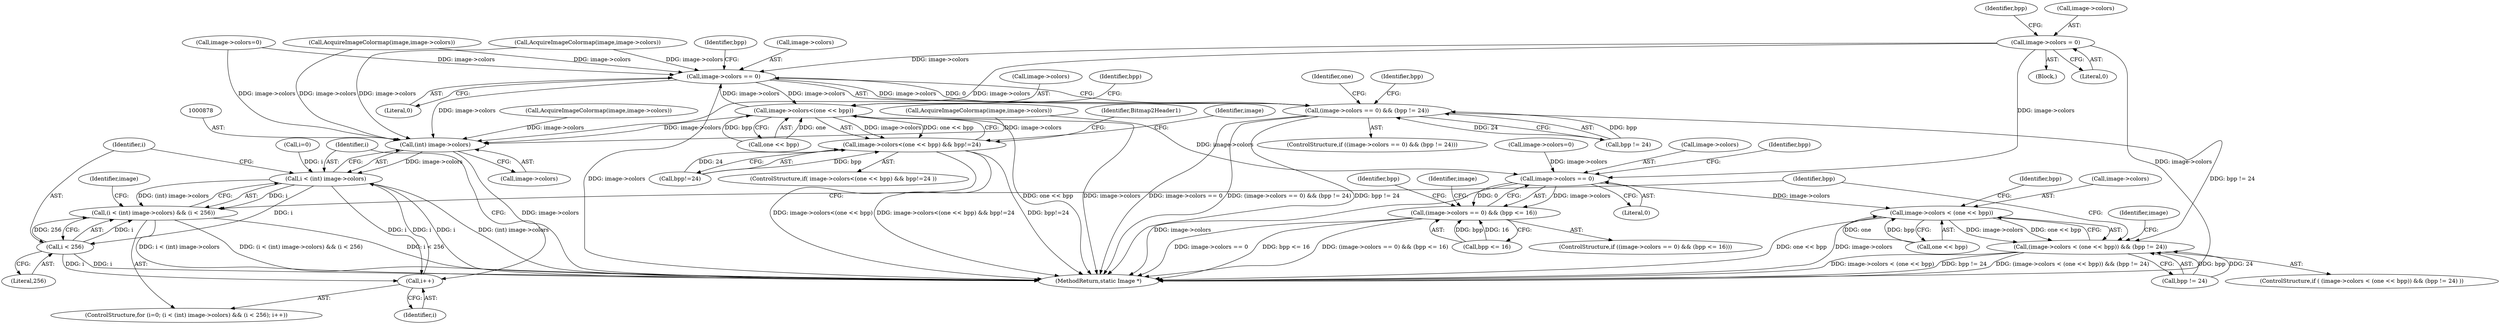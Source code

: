 digraph "0_ImageMagick_e04cf3e9524f50ca336253513d977224e083b816@pointer" {
"1000309" [label="(Call,image->colors = 0)"];
"1000842" [label="(Call,image->colors == 0)"];
"1000841" [label="(Call,(image->colors == 0) && (bpp <= 16))"];
"1000938" [label="(Call,image->colors < (one << bpp))"];
"1000937" [label="(Call,(image->colors < (one << bpp)) && (bpp != 24))"];
"1000877" [label="(Call,(int) image->colors)"];
"1000875" [label="(Call,i < (int) image->colors)"];
"1000874" [label="(Call,(i < (int) image->colors) && (i < 256))"];
"1000882" [label="(Call,i < 256)"];
"1000885" [label="(Call,i++)"];
"1001565" [label="(Call,image->colors == 0)"];
"1001564" [label="(Call,(image->colors == 0) && (bpp != 24))"];
"1001601" [label="(Call,image->colors<(one << bpp))"];
"1001600" [label="(Call,image->colors<(one << bpp) && bpp!=24)"];
"1000883" [label="(Identifier,i)"];
"1000939" [label="(Call,image->colors)"];
"1000848" [label="(Identifier,bpp)"];
"1001576" [label="(Identifier,one)"];
"1000938" [label="(Call,image->colors < (one << bpp))"];
"1000141" [label="(Block,)"];
"1000882" [label="(Call,i < 256)"];
"1000877" [label="(Call,(int) image->colors)"];
"1000871" [label="(Call,i=0)"];
"1000315" [label="(Identifier,bpp)"];
"1001564" [label="(Call,(image->colors == 0) && (bpp != 24))"];
"1001204" [label="(Call,image->colors=0)"];
"1000843" [label="(Call,image->colors)"];
"1000860" [label="(Call,AcquireImageColormap(image,image->colors))"];
"1000853" [label="(Identifier,image)"];
"1000870" [label="(ControlStructure,for (i=0; (i < (int) image->colors) && (i < 256); i++))"];
"1001813" [label="(Call,image->colors=0)"];
"1001563" [label="(ControlStructure,if ((image->colors == 0) && (bpp != 24)))"];
"1000847" [label="(Call,bpp <= 16)"];
"1000840" [label="(ControlStructure,if ((image->colors == 0) && (bpp <= 16)))"];
"1001565" [label="(Call,image->colors == 0)"];
"1000879" [label="(Call,image->colors)"];
"1001609" [label="(Identifier,bpp)"];
"1000946" [label="(Identifier,bpp)"];
"1000874" [label="(Call,(i < (int) image->colors) && (i < 256))"];
"1000945" [label="(Call,bpp != 24)"];
"1000875" [label="(Call,i < (int) image->colors)"];
"1001605" [label="(Call,one << bpp)"];
"1000886" [label="(Identifier,i)"];
"1000936" [label="(ControlStructure,if ( (image->colors < (one << bpp)) && (bpp != 24) ))"];
"1000310" [label="(Call,image->colors)"];
"1001570" [label="(Call,bpp != 24)"];
"1000934" [label="(Identifier,bpp)"];
"1001608" [label="(Call,bpp!=24)"];
"1000309" [label="(Call,image->colors = 0)"];
"1000846" [label="(Literal,0)"];
"1000937" [label="(Call,(image->colors < (one << bpp)) && (bpp != 24))"];
"1000313" [label="(Literal,0)"];
"1001600" [label="(Call,image->colors<(one << bpp) && bpp!=24)"];
"1000950" [label="(Identifier,image)"];
"1000942" [label="(Call,one << bpp)"];
"1001571" [label="(Identifier,bpp)"];
"1001602" [label="(Call,image->colors)"];
"1001601" [label="(Call,image->colors<(one << bpp))"];
"1000970" [label="(Identifier,bpp)"];
"1001597" [label="(Identifier,bpp)"];
"1000842" [label="(Call,image->colors == 0)"];
"1001633" [label="(Identifier,Bitmap2Header1)"];
"1000892" [label="(Identifier,image)"];
"1001599" [label="(ControlStructure,if( image->colors<(one << bpp) && bpp!=24 ))"];
"1000876" [label="(Identifier,i)"];
"1001569" [label="(Literal,0)"];
"1001613" [label="(Identifier,image)"];
"1001566" [label="(Call,image->colors)"];
"1001386" [label="(Call,AcquireImageColormap(image,image->colors))"];
"1001965" [label="(MethodReturn,static Image *)"];
"1000550" [label="(Call,AcquireImageColormap(image,image->colors))"];
"1000885" [label="(Call,i++)"];
"1001587" [label="(Call,AcquireImageColormap(image,image->colors))"];
"1000841" [label="(Call,(image->colors == 0) && (bpp <= 16))"];
"1000884" [label="(Literal,256)"];
"1000309" -> "1000141"  [label="AST: "];
"1000309" -> "1000313"  [label="CFG: "];
"1000310" -> "1000309"  [label="AST: "];
"1000313" -> "1000309"  [label="AST: "];
"1000315" -> "1000309"  [label="CFG: "];
"1000309" -> "1001965"  [label="DDG: image->colors"];
"1000309" -> "1000842"  [label="DDG: image->colors"];
"1000309" -> "1000877"  [label="DDG: image->colors"];
"1000309" -> "1001565"  [label="DDG: image->colors"];
"1000842" -> "1000841"  [label="AST: "];
"1000842" -> "1000846"  [label="CFG: "];
"1000843" -> "1000842"  [label="AST: "];
"1000846" -> "1000842"  [label="AST: "];
"1000848" -> "1000842"  [label="CFG: "];
"1000841" -> "1000842"  [label="CFG: "];
"1000842" -> "1001965"  [label="DDG: image->colors"];
"1000842" -> "1000841"  [label="DDG: image->colors"];
"1000842" -> "1000841"  [label="DDG: 0"];
"1001204" -> "1000842"  [label="DDG: image->colors"];
"1000550" -> "1000842"  [label="DDG: image->colors"];
"1000842" -> "1000938"  [label="DDG: image->colors"];
"1000841" -> "1000840"  [label="AST: "];
"1000841" -> "1000847"  [label="CFG: "];
"1000847" -> "1000841"  [label="AST: "];
"1000853" -> "1000841"  [label="CFG: "];
"1000934" -> "1000841"  [label="CFG: "];
"1000841" -> "1001965"  [label="DDG: image->colors == 0"];
"1000841" -> "1001965"  [label="DDG: bpp <= 16"];
"1000841" -> "1001965"  [label="DDG: (image->colors == 0) && (bpp <= 16)"];
"1000847" -> "1000841"  [label="DDG: bpp"];
"1000847" -> "1000841"  [label="DDG: 16"];
"1000938" -> "1000937"  [label="AST: "];
"1000938" -> "1000942"  [label="CFG: "];
"1000939" -> "1000938"  [label="AST: "];
"1000942" -> "1000938"  [label="AST: "];
"1000946" -> "1000938"  [label="CFG: "];
"1000937" -> "1000938"  [label="CFG: "];
"1000938" -> "1001965"  [label="DDG: image->colors"];
"1000938" -> "1001965"  [label="DDG: one << bpp"];
"1000938" -> "1000937"  [label="DDG: image->colors"];
"1000938" -> "1000937"  [label="DDG: one << bpp"];
"1000942" -> "1000938"  [label="DDG: one"];
"1000942" -> "1000938"  [label="DDG: bpp"];
"1000937" -> "1000936"  [label="AST: "];
"1000937" -> "1000945"  [label="CFG: "];
"1000945" -> "1000937"  [label="AST: "];
"1000950" -> "1000937"  [label="CFG: "];
"1000970" -> "1000937"  [label="CFG: "];
"1000937" -> "1001965"  [label="DDG: (image->colors < (one << bpp)) && (bpp != 24)"];
"1000937" -> "1001965"  [label="DDG: image->colors < (one << bpp)"];
"1000937" -> "1001965"  [label="DDG: bpp != 24"];
"1000945" -> "1000937"  [label="DDG: bpp"];
"1000945" -> "1000937"  [label="DDG: 24"];
"1001564" -> "1000937"  [label="DDG: bpp != 24"];
"1000877" -> "1000875"  [label="AST: "];
"1000877" -> "1000879"  [label="CFG: "];
"1000878" -> "1000877"  [label="AST: "];
"1000879" -> "1000877"  [label="AST: "];
"1000875" -> "1000877"  [label="CFG: "];
"1000877" -> "1001965"  [label="DDG: image->colors"];
"1000877" -> "1000875"  [label="DDG: image->colors"];
"1001386" -> "1000877"  [label="DDG: image->colors"];
"1001601" -> "1000877"  [label="DDG: image->colors"];
"1001587" -> "1000877"  [label="DDG: image->colors"];
"1001565" -> "1000877"  [label="DDG: image->colors"];
"1001813" -> "1000877"  [label="DDG: image->colors"];
"1000860" -> "1000877"  [label="DDG: image->colors"];
"1000550" -> "1000877"  [label="DDG: image->colors"];
"1000875" -> "1000874"  [label="AST: "];
"1000876" -> "1000875"  [label="AST: "];
"1000883" -> "1000875"  [label="CFG: "];
"1000874" -> "1000875"  [label="CFG: "];
"1000875" -> "1001965"  [label="DDG: i"];
"1000875" -> "1001965"  [label="DDG: (int) image->colors"];
"1000875" -> "1000874"  [label="DDG: i"];
"1000875" -> "1000874"  [label="DDG: (int) image->colors"];
"1000871" -> "1000875"  [label="DDG: i"];
"1000885" -> "1000875"  [label="DDG: i"];
"1000875" -> "1000882"  [label="DDG: i"];
"1000875" -> "1000885"  [label="DDG: i"];
"1000874" -> "1000870"  [label="AST: "];
"1000874" -> "1000882"  [label="CFG: "];
"1000882" -> "1000874"  [label="AST: "];
"1000892" -> "1000874"  [label="CFG: "];
"1000970" -> "1000874"  [label="CFG: "];
"1000874" -> "1001965"  [label="DDG: (i < (int) image->colors) && (i < 256)"];
"1000874" -> "1001965"  [label="DDG: i < 256"];
"1000874" -> "1001965"  [label="DDG: i < (int) image->colors"];
"1000882" -> "1000874"  [label="DDG: i"];
"1000882" -> "1000874"  [label="DDG: 256"];
"1000882" -> "1000884"  [label="CFG: "];
"1000883" -> "1000882"  [label="AST: "];
"1000884" -> "1000882"  [label="AST: "];
"1000882" -> "1001965"  [label="DDG: i"];
"1000882" -> "1000885"  [label="DDG: i"];
"1000885" -> "1000870"  [label="AST: "];
"1000885" -> "1000886"  [label="CFG: "];
"1000886" -> "1000885"  [label="AST: "];
"1000876" -> "1000885"  [label="CFG: "];
"1001565" -> "1001564"  [label="AST: "];
"1001565" -> "1001569"  [label="CFG: "];
"1001566" -> "1001565"  [label="AST: "];
"1001569" -> "1001565"  [label="AST: "];
"1001571" -> "1001565"  [label="CFG: "];
"1001564" -> "1001565"  [label="CFG: "];
"1001565" -> "1001965"  [label="DDG: image->colors"];
"1001565" -> "1001564"  [label="DDG: image->colors"];
"1001565" -> "1001564"  [label="DDG: 0"];
"1001386" -> "1001565"  [label="DDG: image->colors"];
"1001601" -> "1001565"  [label="DDG: image->colors"];
"1001587" -> "1001565"  [label="DDG: image->colors"];
"1001813" -> "1001565"  [label="DDG: image->colors"];
"1001565" -> "1001601"  [label="DDG: image->colors"];
"1001564" -> "1001563"  [label="AST: "];
"1001564" -> "1001570"  [label="CFG: "];
"1001570" -> "1001564"  [label="AST: "];
"1001576" -> "1001564"  [label="CFG: "];
"1001597" -> "1001564"  [label="CFG: "];
"1001564" -> "1001965"  [label="DDG: image->colors == 0"];
"1001564" -> "1001965"  [label="DDG: (image->colors == 0) && (bpp != 24)"];
"1001564" -> "1001965"  [label="DDG: bpp != 24"];
"1001570" -> "1001564"  [label="DDG: bpp"];
"1001570" -> "1001564"  [label="DDG: 24"];
"1001601" -> "1001600"  [label="AST: "];
"1001601" -> "1001605"  [label="CFG: "];
"1001602" -> "1001601"  [label="AST: "];
"1001605" -> "1001601"  [label="AST: "];
"1001609" -> "1001601"  [label="CFG: "];
"1001600" -> "1001601"  [label="CFG: "];
"1001601" -> "1001965"  [label="DDG: one << bpp"];
"1001601" -> "1001965"  [label="DDG: image->colors"];
"1001601" -> "1001600"  [label="DDG: image->colors"];
"1001601" -> "1001600"  [label="DDG: one << bpp"];
"1001605" -> "1001601"  [label="DDG: one"];
"1001605" -> "1001601"  [label="DDG: bpp"];
"1001600" -> "1001599"  [label="AST: "];
"1001600" -> "1001608"  [label="CFG: "];
"1001608" -> "1001600"  [label="AST: "];
"1001613" -> "1001600"  [label="CFG: "];
"1001633" -> "1001600"  [label="CFG: "];
"1001600" -> "1001965"  [label="DDG: image->colors<(one << bpp) && bpp!=24"];
"1001600" -> "1001965"  [label="DDG: bpp!=24"];
"1001600" -> "1001965"  [label="DDG: image->colors<(one << bpp)"];
"1001608" -> "1001600"  [label="DDG: bpp"];
"1001608" -> "1001600"  [label="DDG: 24"];
}
